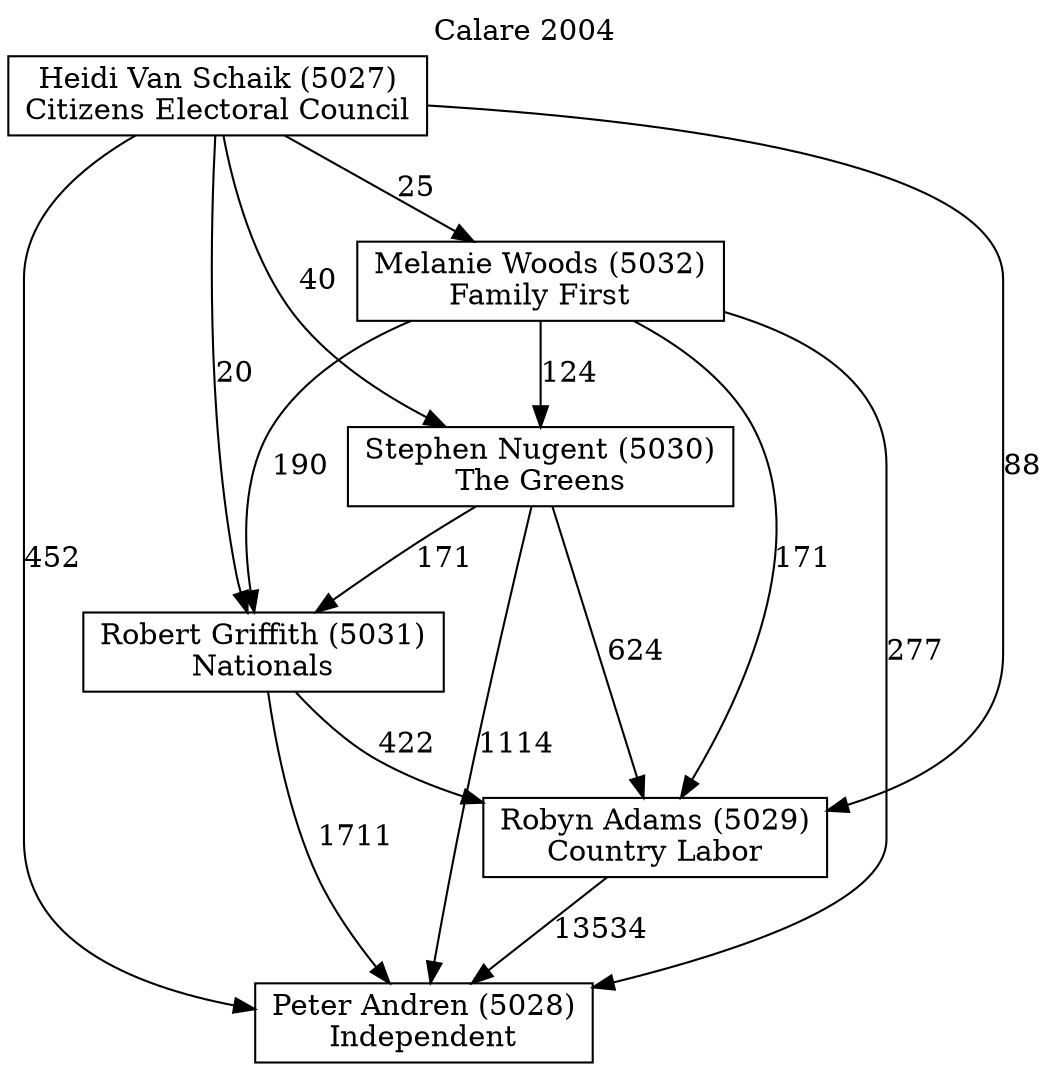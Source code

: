 // House preference flow
digraph "Peter Andren (5028)_Calare_2004" {
	graph [label="Calare 2004" labelloc=t mclimit=10]
	node [shape=box]
	"Peter Andren (5028)" [label="Peter Andren (5028)
Independent"]
	"Robyn Adams (5029)" [label="Robyn Adams (5029)
Country Labor"]
	"Robert Griffith (5031)" [label="Robert Griffith (5031)
Nationals"]
	"Stephen Nugent (5030)" [label="Stephen Nugent (5030)
The Greens"]
	"Melanie Woods (5032)" [label="Melanie Woods (5032)
Family First"]
	"Heidi Van Schaik (5027)" [label="Heidi Van Schaik (5027)
Citizens Electoral Council"]
	"Robyn Adams (5029)" -> "Peter Andren (5028)" [label=13534]
	"Robert Griffith (5031)" -> "Robyn Adams (5029)" [label=422]
	"Stephen Nugent (5030)" -> "Robert Griffith (5031)" [label=171]
	"Melanie Woods (5032)" -> "Stephen Nugent (5030)" [label=124]
	"Heidi Van Schaik (5027)" -> "Melanie Woods (5032)" [label=25]
	"Robert Griffith (5031)" -> "Peter Andren (5028)" [label=1711]
	"Stephen Nugent (5030)" -> "Peter Andren (5028)" [label=1114]
	"Melanie Woods (5032)" -> "Peter Andren (5028)" [label=277]
	"Heidi Van Schaik (5027)" -> "Peter Andren (5028)" [label=452]
	"Heidi Van Schaik (5027)" -> "Stephen Nugent (5030)" [label=40]
	"Melanie Woods (5032)" -> "Robert Griffith (5031)" [label=190]
	"Heidi Van Schaik (5027)" -> "Robert Griffith (5031)" [label=20]
	"Stephen Nugent (5030)" -> "Robyn Adams (5029)" [label=624]
	"Melanie Woods (5032)" -> "Robyn Adams (5029)" [label=171]
	"Heidi Van Schaik (5027)" -> "Robyn Adams (5029)" [label=88]
}
